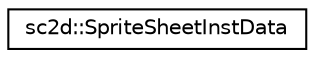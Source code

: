 digraph "Graphical Class Hierarchy"
{
  edge [fontname="Helvetica",fontsize="10",labelfontname="Helvetica",labelfontsize="10"];
  node [fontname="Helvetica",fontsize="10",shape=record];
  rankdir="LR";
  Node0 [label="sc2d::SpriteSheetInstData",height=0.2,width=0.4,color="black", fillcolor="white", style="filled",URL="$structsc2d_1_1SpriteSheetInstanceData.html"];
}
